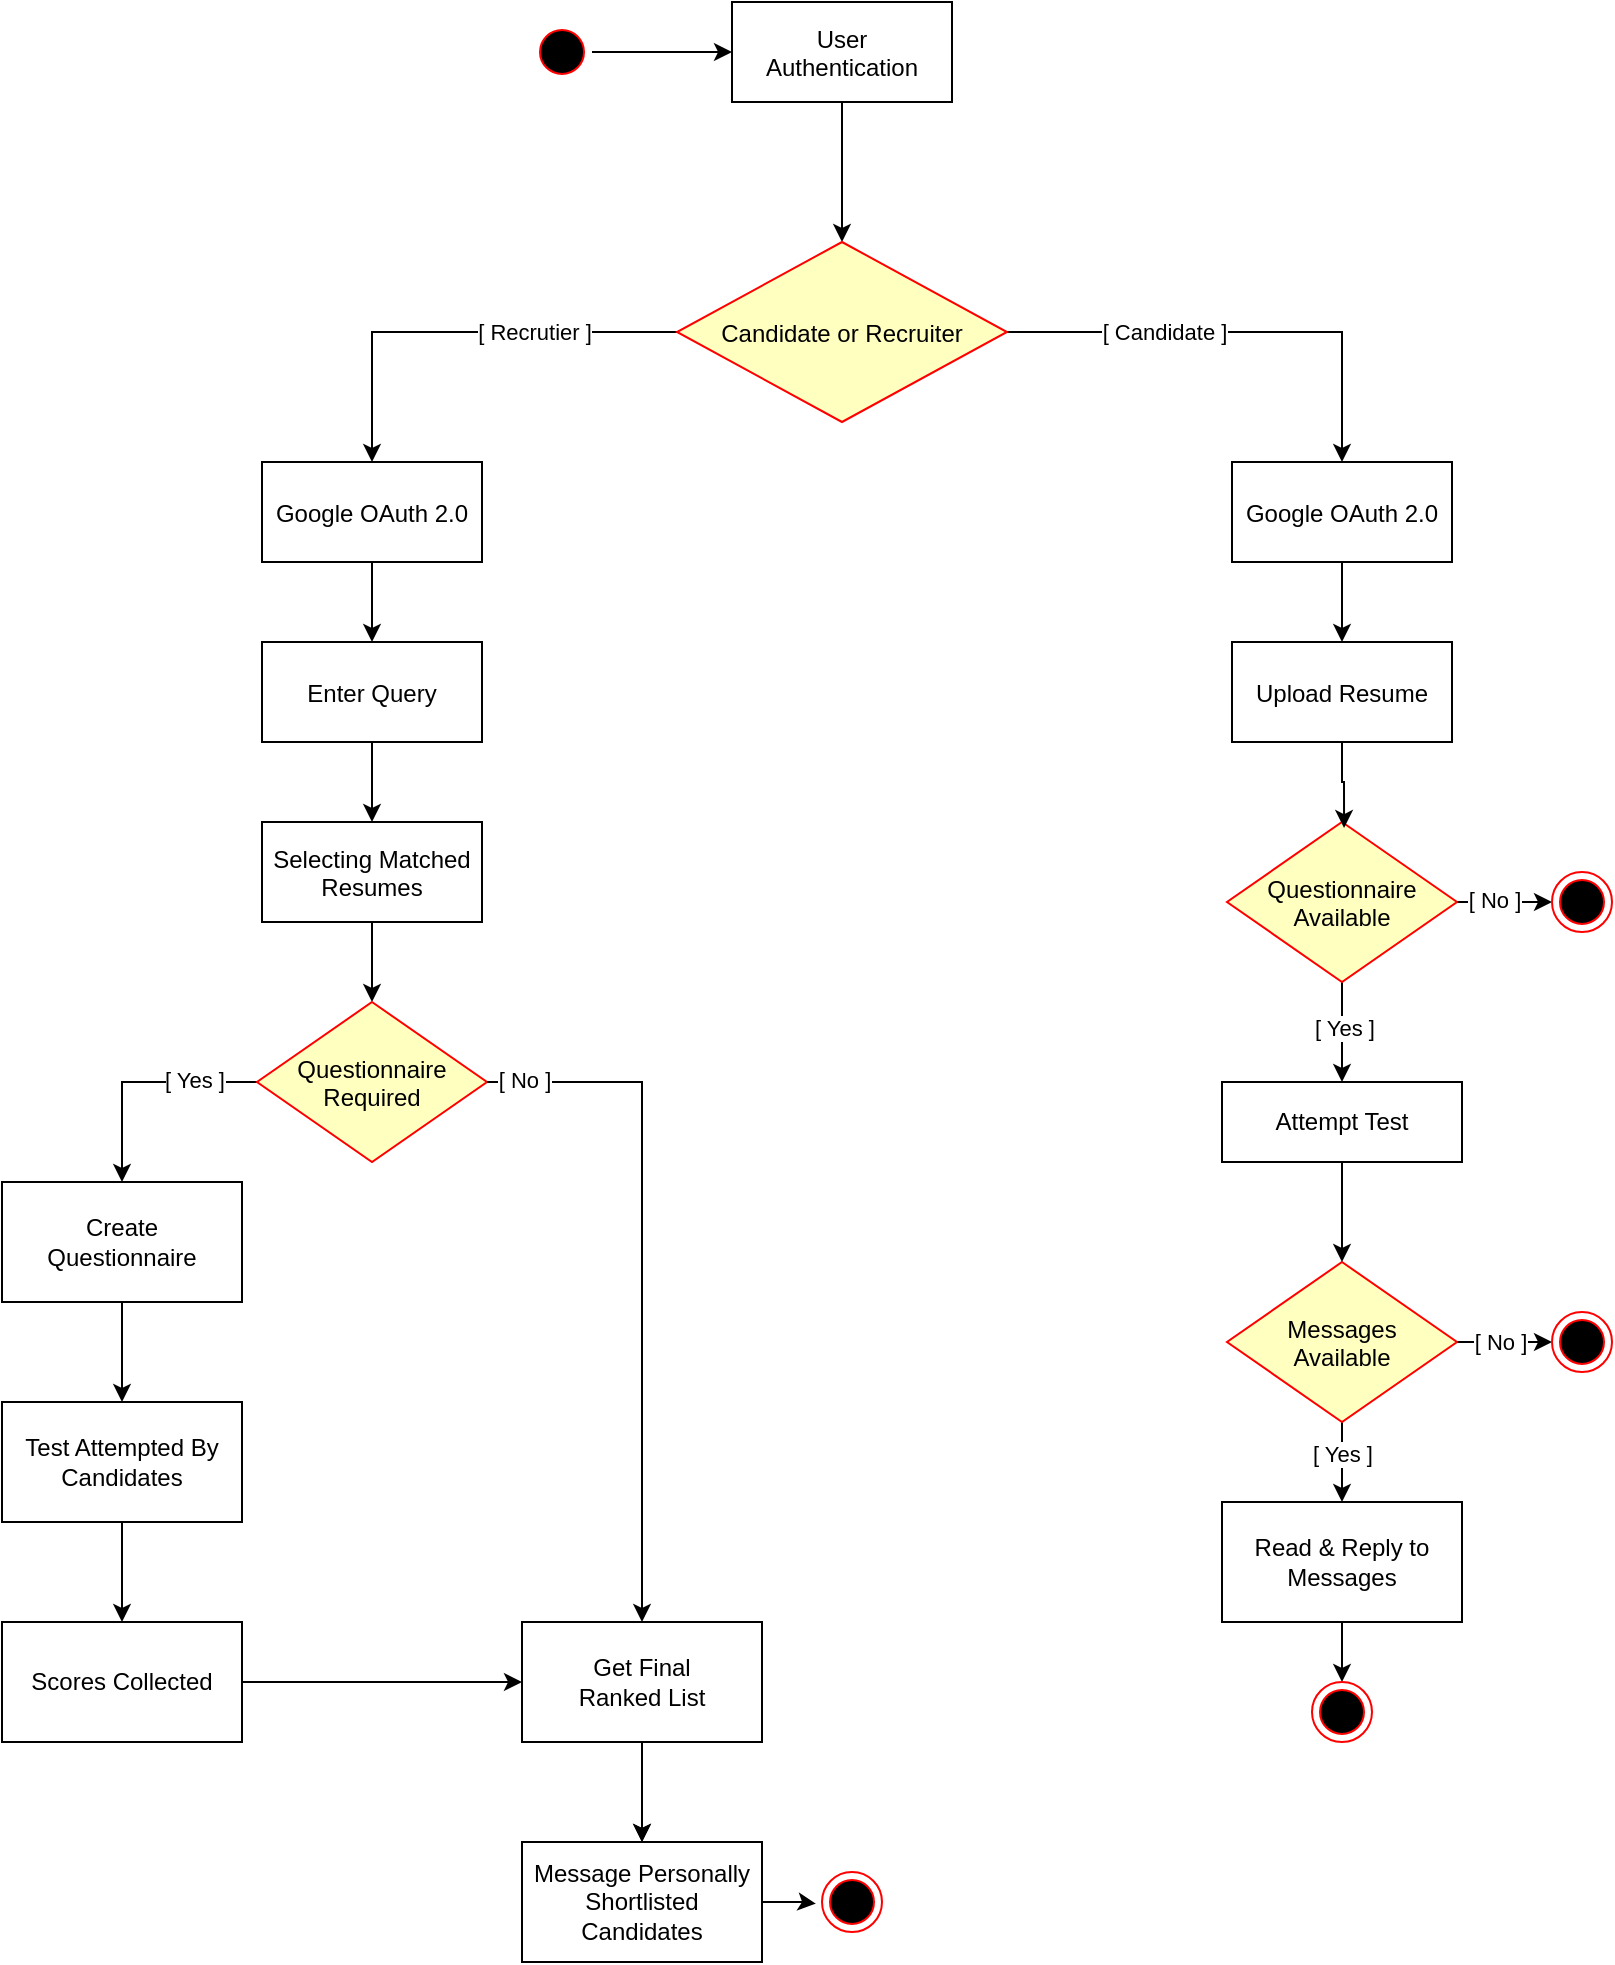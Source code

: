 <mxfile version="24.8.9">
  <diagram name="Page-1" id="e7e014a7-5840-1c2e-5031-d8a46d1fe8dd">
    <mxGraphModel dx="1147" dy="1552" grid="1" gridSize="10" guides="1" tooltips="1" connect="1" arrows="1" fold="1" page="1" pageScale="1" pageWidth="1169" pageHeight="826" background="none" math="0" shadow="0">
      <root>
        <mxCell id="0" />
        <mxCell id="1" parent="0" />
        <mxCell id="EjYSQzHJDgB1Ex0AdEF5-138" style="edgeStyle=orthogonalEdgeStyle;rounded=0;orthogonalLoop=1;jettySize=auto;html=1;" edge="1" parent="1" source="EjYSQzHJDgB1Ex0AdEF5-113" target="EjYSQzHJDgB1Ex0AdEF5-115">
          <mxGeometry relative="1" as="geometry" />
        </mxCell>
        <mxCell id="EjYSQzHJDgB1Ex0AdEF5-113" value="" style="ellipse;shape=startState;fillColor=#000000;strokeColor=#ff0000;" vertex="1" parent="1">
          <mxGeometry x="455" y="-750" width="30" height="30" as="geometry" />
        </mxCell>
        <mxCell id="EjYSQzHJDgB1Ex0AdEF5-137" style="edgeStyle=orthogonalEdgeStyle;rounded=0;orthogonalLoop=1;jettySize=auto;html=1;" edge="1" parent="1" source="EjYSQzHJDgB1Ex0AdEF5-115" target="EjYSQzHJDgB1Ex0AdEF5-120">
          <mxGeometry relative="1" as="geometry" />
        </mxCell>
        <mxCell id="EjYSQzHJDgB1Ex0AdEF5-115" value="User&#xa;Authentication" style="" vertex="1" parent="1">
          <mxGeometry x="555" y="-760" width="110" height="50" as="geometry" />
        </mxCell>
        <mxCell id="EjYSQzHJDgB1Ex0AdEF5-145" style="edgeStyle=orthogonalEdgeStyle;rounded=0;orthogonalLoop=1;jettySize=auto;html=1;entryX=0.5;entryY=0;entryDx=0;entryDy=0;" edge="1" parent="1" source="EjYSQzHJDgB1Ex0AdEF5-120" target="EjYSQzHJDgB1Ex0AdEF5-150">
          <mxGeometry relative="1" as="geometry">
            <mxPoint x="285" y="-520" as="targetPoint" />
          </mxGeometry>
        </mxCell>
        <mxCell id="EjYSQzHJDgB1Ex0AdEF5-147" value="[ Candidate ]" style="edgeLabel;html=1;align=center;verticalAlign=middle;resizable=0;points=[];" vertex="1" connectable="0" parent="EjYSQzHJDgB1Ex0AdEF5-145">
          <mxGeometry x="-0.364" y="1" relative="1" as="geometry">
            <mxPoint x="4" y="1" as="offset" />
          </mxGeometry>
        </mxCell>
        <mxCell id="EjYSQzHJDgB1Ex0AdEF5-146" style="edgeStyle=orthogonalEdgeStyle;rounded=0;orthogonalLoop=1;jettySize=auto;html=1;entryX=0.5;entryY=0;entryDx=0;entryDy=0;exitX=0;exitY=0.5;exitDx=0;exitDy=0;" edge="1" parent="1" source="EjYSQzHJDgB1Ex0AdEF5-120" target="EjYSQzHJDgB1Ex0AdEF5-151">
          <mxGeometry relative="1" as="geometry">
            <mxPoint x="945" y="-520" as="targetPoint" />
            <Array as="points">
              <mxPoint x="375" y="-595" />
            </Array>
          </mxGeometry>
        </mxCell>
        <mxCell id="EjYSQzHJDgB1Ex0AdEF5-148" value="[ Recrutier ]" style="edgeLabel;html=1;align=center;verticalAlign=middle;resizable=0;points=[];" vertex="1" connectable="0" parent="EjYSQzHJDgB1Ex0AdEF5-146">
          <mxGeometry x="-0.126" y="2" relative="1" as="geometry">
            <mxPoint x="23" y="-2" as="offset" />
          </mxGeometry>
        </mxCell>
        <mxCell id="EjYSQzHJDgB1Ex0AdEF5-120" value="Candidate or Recruiter" style="rhombus;fillColor=#ffffc0;strokeColor=#ff0000;" vertex="1" parent="1">
          <mxGeometry x="527.5" y="-640" width="165" height="90" as="geometry" />
        </mxCell>
        <mxCell id="EjYSQzHJDgB1Ex0AdEF5-155" value="" style="edgeStyle=orthogonalEdgeStyle;rounded=0;orthogonalLoop=1;jettySize=auto;html=1;" edge="1" parent="1" source="EjYSQzHJDgB1Ex0AdEF5-150" target="EjYSQzHJDgB1Ex0AdEF5-154">
          <mxGeometry relative="1" as="geometry" />
        </mxCell>
        <mxCell id="EjYSQzHJDgB1Ex0AdEF5-150" value="Google OAuth 2.0" style="" vertex="1" parent="1">
          <mxGeometry x="805" y="-530" width="110" height="50" as="geometry" />
        </mxCell>
        <mxCell id="EjYSQzHJDgB1Ex0AdEF5-173" value="" style="edgeStyle=orthogonalEdgeStyle;rounded=0;orthogonalLoop=1;jettySize=auto;html=1;" edge="1" parent="1" source="EjYSQzHJDgB1Ex0AdEF5-151" target="EjYSQzHJDgB1Ex0AdEF5-172">
          <mxGeometry relative="1" as="geometry" />
        </mxCell>
        <mxCell id="EjYSQzHJDgB1Ex0AdEF5-151" value="Google OAuth 2.0" style="" vertex="1" parent="1">
          <mxGeometry x="320" y="-530" width="110" height="50" as="geometry" />
        </mxCell>
        <mxCell id="EjYSQzHJDgB1Ex0AdEF5-154" value="Upload Resume" style="" vertex="1" parent="1">
          <mxGeometry x="805" y="-440" width="110" height="50" as="geometry" />
        </mxCell>
        <mxCell id="EjYSQzHJDgB1Ex0AdEF5-159" value="" style="edgeStyle=orthogonalEdgeStyle;rounded=0;orthogonalLoop=1;jettySize=auto;html=1;" edge="1" parent="1" source="EjYSQzHJDgB1Ex0AdEF5-156" target="EjYSQzHJDgB1Ex0AdEF5-158">
          <mxGeometry relative="1" as="geometry" />
        </mxCell>
        <mxCell id="EjYSQzHJDgB1Ex0AdEF5-194" value="[ Yes ]" style="edgeLabel;html=1;align=center;verticalAlign=middle;resizable=0;points=[];" vertex="1" connectable="0" parent="EjYSQzHJDgB1Ex0AdEF5-159">
          <mxGeometry x="-0.191" relative="1" as="geometry">
            <mxPoint as="offset" />
          </mxGeometry>
        </mxCell>
        <mxCell id="EjYSQzHJDgB1Ex0AdEF5-169" style="edgeStyle=orthogonalEdgeStyle;rounded=0;orthogonalLoop=1;jettySize=auto;html=1;entryX=0;entryY=0.5;entryDx=0;entryDy=0;" edge="1" parent="1" source="EjYSQzHJDgB1Ex0AdEF5-156" target="EjYSQzHJDgB1Ex0AdEF5-168">
          <mxGeometry relative="1" as="geometry" />
        </mxCell>
        <mxCell id="EjYSQzHJDgB1Ex0AdEF5-196" value="[ No ]" style="edgeLabel;html=1;align=center;verticalAlign=middle;resizable=0;points=[];" vertex="1" connectable="0" parent="EjYSQzHJDgB1Ex0AdEF5-169">
          <mxGeometry x="-0.112" relative="1" as="geometry">
            <mxPoint as="offset" />
          </mxGeometry>
        </mxCell>
        <mxCell id="EjYSQzHJDgB1Ex0AdEF5-156" value="Messages &#xa;Available" style="rhombus;fillColor=#ffffc0;strokeColor=#ff0000;" vertex="1" parent="1">
          <mxGeometry x="802.5" y="-130" width="115" height="80" as="geometry" />
        </mxCell>
        <mxCell id="EjYSQzHJDgB1Ex0AdEF5-204" style="edgeStyle=orthogonalEdgeStyle;rounded=0;orthogonalLoop=1;jettySize=auto;html=1;entryX=0.5;entryY=0;entryDx=0;entryDy=0;" edge="1" parent="1" source="EjYSQzHJDgB1Ex0AdEF5-158" target="EjYSQzHJDgB1Ex0AdEF5-203">
          <mxGeometry relative="1" as="geometry" />
        </mxCell>
        <mxCell id="EjYSQzHJDgB1Ex0AdEF5-158" value="Read &amp;amp; Reply to Messages" style="whiteSpace=wrap;html=1;" vertex="1" parent="1">
          <mxGeometry x="800" y="-10" width="120" height="60" as="geometry" />
        </mxCell>
        <mxCell id="EjYSQzHJDgB1Ex0AdEF5-164" value="" style="edgeStyle=orthogonalEdgeStyle;rounded=0;orthogonalLoop=1;jettySize=auto;html=1;" edge="1" parent="1" source="EjYSQzHJDgB1Ex0AdEF5-162" target="EjYSQzHJDgB1Ex0AdEF5-163">
          <mxGeometry relative="1" as="geometry" />
        </mxCell>
        <mxCell id="EjYSQzHJDgB1Ex0AdEF5-199" value="[ Yes ]" style="edgeLabel;html=1;align=center;verticalAlign=middle;resizable=0;points=[];" vertex="1" connectable="0" parent="EjYSQzHJDgB1Ex0AdEF5-164">
          <mxGeometry x="-0.096" y="1" relative="1" as="geometry">
            <mxPoint as="offset" />
          </mxGeometry>
        </mxCell>
        <mxCell id="EjYSQzHJDgB1Ex0AdEF5-171" style="edgeStyle=orthogonalEdgeStyle;rounded=0;orthogonalLoop=1;jettySize=auto;html=1;exitX=1;exitY=0.5;exitDx=0;exitDy=0;entryX=0;entryY=0.5;entryDx=0;entryDy=0;" edge="1" parent="1" source="EjYSQzHJDgB1Ex0AdEF5-162" target="EjYSQzHJDgB1Ex0AdEF5-170">
          <mxGeometry relative="1" as="geometry" />
        </mxCell>
        <mxCell id="EjYSQzHJDgB1Ex0AdEF5-198" value="[ No ]" style="edgeLabel;html=1;align=center;verticalAlign=middle;resizable=0;points=[];" vertex="1" connectable="0" parent="EjYSQzHJDgB1Ex0AdEF5-171">
          <mxGeometry x="-0.23" y="1" relative="1" as="geometry">
            <mxPoint as="offset" />
          </mxGeometry>
        </mxCell>
        <mxCell id="EjYSQzHJDgB1Ex0AdEF5-162" value="Questionnaire&#xa;Available" style="rhombus;fillColor=#ffffc0;strokeColor=#ff0000;" vertex="1" parent="1">
          <mxGeometry x="802.5" y="-350" width="115" height="80" as="geometry" />
        </mxCell>
        <mxCell id="EjYSQzHJDgB1Ex0AdEF5-202" style="edgeStyle=orthogonalEdgeStyle;rounded=0;orthogonalLoop=1;jettySize=auto;html=1;entryX=0.5;entryY=0;entryDx=0;entryDy=0;" edge="1" parent="1" source="EjYSQzHJDgB1Ex0AdEF5-163" target="EjYSQzHJDgB1Ex0AdEF5-156">
          <mxGeometry relative="1" as="geometry" />
        </mxCell>
        <mxCell id="EjYSQzHJDgB1Ex0AdEF5-163" value="Attempt Test" style="whiteSpace=wrap;html=1;" vertex="1" parent="1">
          <mxGeometry x="800" y="-220" width="120" height="40" as="geometry" />
        </mxCell>
        <mxCell id="EjYSQzHJDgB1Ex0AdEF5-168" value="" style="ellipse;shape=endState;fillColor=#000000;strokeColor=#ff0000" vertex="1" parent="1">
          <mxGeometry x="965" y="-105" width="30" height="30" as="geometry" />
        </mxCell>
        <mxCell id="EjYSQzHJDgB1Ex0AdEF5-170" value="" style="ellipse;shape=endState;fillColor=#000000;strokeColor=#ff0000" vertex="1" parent="1">
          <mxGeometry x="965" y="-325" width="30" height="30" as="geometry" />
        </mxCell>
        <mxCell id="EjYSQzHJDgB1Ex0AdEF5-175" value="" style="edgeStyle=orthogonalEdgeStyle;rounded=0;orthogonalLoop=1;jettySize=auto;html=1;" edge="1" parent="1" source="EjYSQzHJDgB1Ex0AdEF5-172" target="EjYSQzHJDgB1Ex0AdEF5-174">
          <mxGeometry relative="1" as="geometry" />
        </mxCell>
        <mxCell id="EjYSQzHJDgB1Ex0AdEF5-172" value="Enter Query" style="" vertex="1" parent="1">
          <mxGeometry x="320" y="-440" width="110" height="50" as="geometry" />
        </mxCell>
        <mxCell id="EjYSQzHJDgB1Ex0AdEF5-177" style="edgeStyle=orthogonalEdgeStyle;rounded=0;orthogonalLoop=1;jettySize=auto;html=1;entryX=0.5;entryY=0;entryDx=0;entryDy=0;" edge="1" parent="1" source="EjYSQzHJDgB1Ex0AdEF5-174" target="EjYSQzHJDgB1Ex0AdEF5-176">
          <mxGeometry relative="1" as="geometry" />
        </mxCell>
        <mxCell id="EjYSQzHJDgB1Ex0AdEF5-174" value="Selecting Matched &#xa;Resumes" style="" vertex="1" parent="1">
          <mxGeometry x="320" y="-350" width="110" height="50" as="geometry" />
        </mxCell>
        <mxCell id="EjYSQzHJDgB1Ex0AdEF5-180" value="" style="edgeStyle=orthogonalEdgeStyle;rounded=0;orthogonalLoop=1;jettySize=auto;html=1;" edge="1" parent="1" source="EjYSQzHJDgB1Ex0AdEF5-176" target="EjYSQzHJDgB1Ex0AdEF5-179">
          <mxGeometry relative="1" as="geometry" />
        </mxCell>
        <mxCell id="EjYSQzHJDgB1Ex0AdEF5-190" value="[ Yes ]" style="edgeLabel;html=1;align=center;verticalAlign=middle;resizable=0;points=[];" vertex="1" connectable="0" parent="EjYSQzHJDgB1Ex0AdEF5-180">
          <mxGeometry x="-0.46" y="-1" relative="1" as="geometry">
            <mxPoint as="offset" />
          </mxGeometry>
        </mxCell>
        <mxCell id="EjYSQzHJDgB1Ex0AdEF5-189" style="edgeStyle=orthogonalEdgeStyle;rounded=0;orthogonalLoop=1;jettySize=auto;html=1;entryX=0.5;entryY=0;entryDx=0;entryDy=0;" edge="1" parent="1" source="EjYSQzHJDgB1Ex0AdEF5-185" target="EjYSQzHJDgB1Ex0AdEF5-187">
          <mxGeometry relative="1" as="geometry" />
        </mxCell>
        <mxCell id="EjYSQzHJDgB1Ex0AdEF5-176" value="Questionnaire&#xa;Required" style="rhombus;fillColor=#ffffc0;strokeColor=#ff0000;" vertex="1" parent="1">
          <mxGeometry x="317.5" y="-260" width="115" height="80" as="geometry" />
        </mxCell>
        <mxCell id="EjYSQzHJDgB1Ex0AdEF5-182" value="" style="edgeStyle=orthogonalEdgeStyle;rounded=0;orthogonalLoop=1;jettySize=auto;html=1;" edge="1" parent="1" source="EjYSQzHJDgB1Ex0AdEF5-179" target="EjYSQzHJDgB1Ex0AdEF5-181">
          <mxGeometry relative="1" as="geometry" />
        </mxCell>
        <mxCell id="EjYSQzHJDgB1Ex0AdEF5-179" value="Create&lt;br&gt;Questionnaire" style="whiteSpace=wrap;html=1;" vertex="1" parent="1">
          <mxGeometry x="190" y="-170" width="120" height="60" as="geometry" />
        </mxCell>
        <mxCell id="EjYSQzHJDgB1Ex0AdEF5-184" value="" style="edgeStyle=orthogonalEdgeStyle;rounded=0;orthogonalLoop=1;jettySize=auto;html=1;" edge="1" parent="1" source="EjYSQzHJDgB1Ex0AdEF5-181" target="EjYSQzHJDgB1Ex0AdEF5-183">
          <mxGeometry relative="1" as="geometry" />
        </mxCell>
        <mxCell id="EjYSQzHJDgB1Ex0AdEF5-181" value="Test Attempted By Candidates" style="whiteSpace=wrap;html=1;" vertex="1" parent="1">
          <mxGeometry x="190" y="-60" width="120" height="60" as="geometry" />
        </mxCell>
        <mxCell id="EjYSQzHJDgB1Ex0AdEF5-186" value="" style="edgeStyle=orthogonalEdgeStyle;rounded=0;orthogonalLoop=1;jettySize=auto;html=1;" edge="1" parent="1" source="EjYSQzHJDgB1Ex0AdEF5-183" target="EjYSQzHJDgB1Ex0AdEF5-185">
          <mxGeometry relative="1" as="geometry" />
        </mxCell>
        <mxCell id="EjYSQzHJDgB1Ex0AdEF5-183" value="Scores Collected" style="whiteSpace=wrap;html=1;" vertex="1" parent="1">
          <mxGeometry x="190" y="50" width="120" height="60" as="geometry" />
        </mxCell>
        <mxCell id="EjYSQzHJDgB1Ex0AdEF5-188" value="" style="edgeStyle=orthogonalEdgeStyle;rounded=0;orthogonalLoop=1;jettySize=auto;html=1;" edge="1" parent="1" source="EjYSQzHJDgB1Ex0AdEF5-185" target="EjYSQzHJDgB1Ex0AdEF5-187">
          <mxGeometry relative="1" as="geometry" />
        </mxCell>
        <mxCell id="EjYSQzHJDgB1Ex0AdEF5-187" value="Message Personally Shortlisted Candidates" style="whiteSpace=wrap;html=1;" vertex="1" parent="1">
          <mxGeometry x="450" y="160" width="120" height="60" as="geometry" />
        </mxCell>
        <mxCell id="EjYSQzHJDgB1Ex0AdEF5-192" value="" style="ellipse;shape=endState;fillColor=#000000;strokeColor=#ff0000" vertex="1" parent="1">
          <mxGeometry x="600" y="175" width="30" height="30" as="geometry" />
        </mxCell>
        <mxCell id="EjYSQzHJDgB1Ex0AdEF5-193" style="edgeStyle=orthogonalEdgeStyle;rounded=0;orthogonalLoop=1;jettySize=auto;html=1;entryX=-0.102;entryY=0.528;entryDx=0;entryDy=0;entryPerimeter=0;" edge="1" parent="1" source="EjYSQzHJDgB1Ex0AdEF5-187" target="EjYSQzHJDgB1Ex0AdEF5-192">
          <mxGeometry relative="1" as="geometry" />
        </mxCell>
        <mxCell id="EjYSQzHJDgB1Ex0AdEF5-201" style="edgeStyle=orthogonalEdgeStyle;rounded=0;orthogonalLoop=1;jettySize=auto;html=1;entryX=0.509;entryY=0.038;entryDx=0;entryDy=0;entryPerimeter=0;" edge="1" parent="1" source="EjYSQzHJDgB1Ex0AdEF5-154" target="EjYSQzHJDgB1Ex0AdEF5-162">
          <mxGeometry relative="1" as="geometry" />
        </mxCell>
        <mxCell id="EjYSQzHJDgB1Ex0AdEF5-203" value="" style="ellipse;shape=endState;fillColor=#000000;strokeColor=#ff0000" vertex="1" parent="1">
          <mxGeometry x="845" y="80" width="30" height="30" as="geometry" />
        </mxCell>
        <mxCell id="EjYSQzHJDgB1Ex0AdEF5-205" value="" style="edgeStyle=orthogonalEdgeStyle;rounded=0;orthogonalLoop=1;jettySize=auto;html=1;entryX=0.5;entryY=0;entryDx=0;entryDy=0;" edge="1" parent="1" source="EjYSQzHJDgB1Ex0AdEF5-176" target="EjYSQzHJDgB1Ex0AdEF5-185">
          <mxGeometry relative="1" as="geometry">
            <mxPoint x="433" y="-220" as="sourcePoint" />
            <mxPoint x="510" y="160" as="targetPoint" />
          </mxGeometry>
        </mxCell>
        <mxCell id="EjYSQzHJDgB1Ex0AdEF5-206" value="[ No ]" style="edgeLabel;html=1;align=center;verticalAlign=middle;resizable=0;points=[];" vertex="1" connectable="0" parent="EjYSQzHJDgB1Ex0AdEF5-205">
          <mxGeometry x="-0.893" y="1" relative="1" as="geometry">
            <mxPoint as="offset" />
          </mxGeometry>
        </mxCell>
        <mxCell id="EjYSQzHJDgB1Ex0AdEF5-185" value="Get Final &lt;br&gt;Ranked List" style="whiteSpace=wrap;html=1;" vertex="1" parent="1">
          <mxGeometry x="450" y="50" width="120" height="60" as="geometry" />
        </mxCell>
      </root>
    </mxGraphModel>
  </diagram>
</mxfile>
